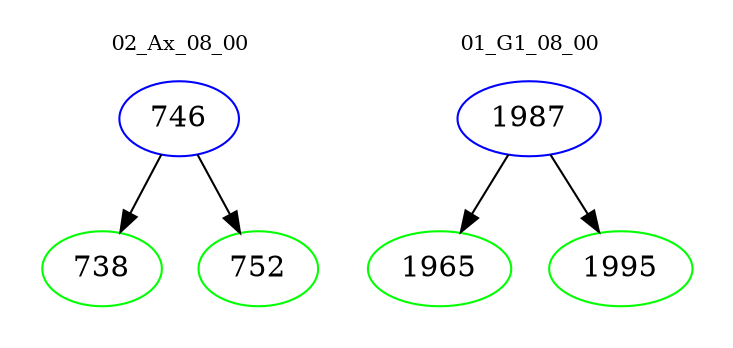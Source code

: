 digraph{
subgraph cluster_0 {
color = white
label = "02_Ax_08_00";
fontsize=10;
T0_746 [label="746", color="blue"]
T0_746 -> T0_738 [color="black"]
T0_738 [label="738", color="green"]
T0_746 -> T0_752 [color="black"]
T0_752 [label="752", color="green"]
}
subgraph cluster_1 {
color = white
label = "01_G1_08_00";
fontsize=10;
T1_1987 [label="1987", color="blue"]
T1_1987 -> T1_1965 [color="black"]
T1_1965 [label="1965", color="green"]
T1_1987 -> T1_1995 [color="black"]
T1_1995 [label="1995", color="green"]
}
}
